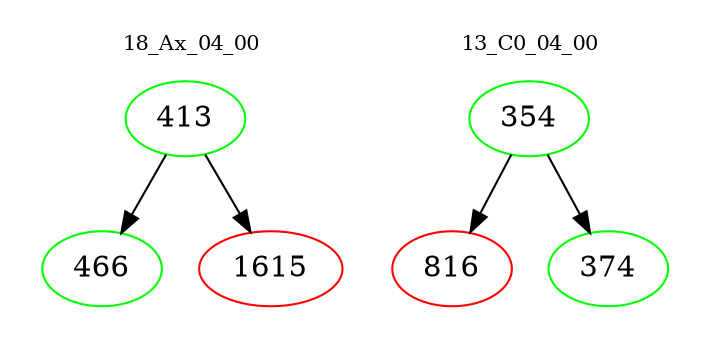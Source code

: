 digraph{
subgraph cluster_0 {
color = white
label = "18_Ax_04_00";
fontsize=10;
T0_413 [label="413", color="green"]
T0_413 -> T0_466 [color="black"]
T0_466 [label="466", color="green"]
T0_413 -> T0_1615 [color="black"]
T0_1615 [label="1615", color="red"]
}
subgraph cluster_1 {
color = white
label = "13_C0_04_00";
fontsize=10;
T1_354 [label="354", color="green"]
T1_354 -> T1_816 [color="black"]
T1_816 [label="816", color="red"]
T1_354 -> T1_374 [color="black"]
T1_374 [label="374", color="green"]
}
}
